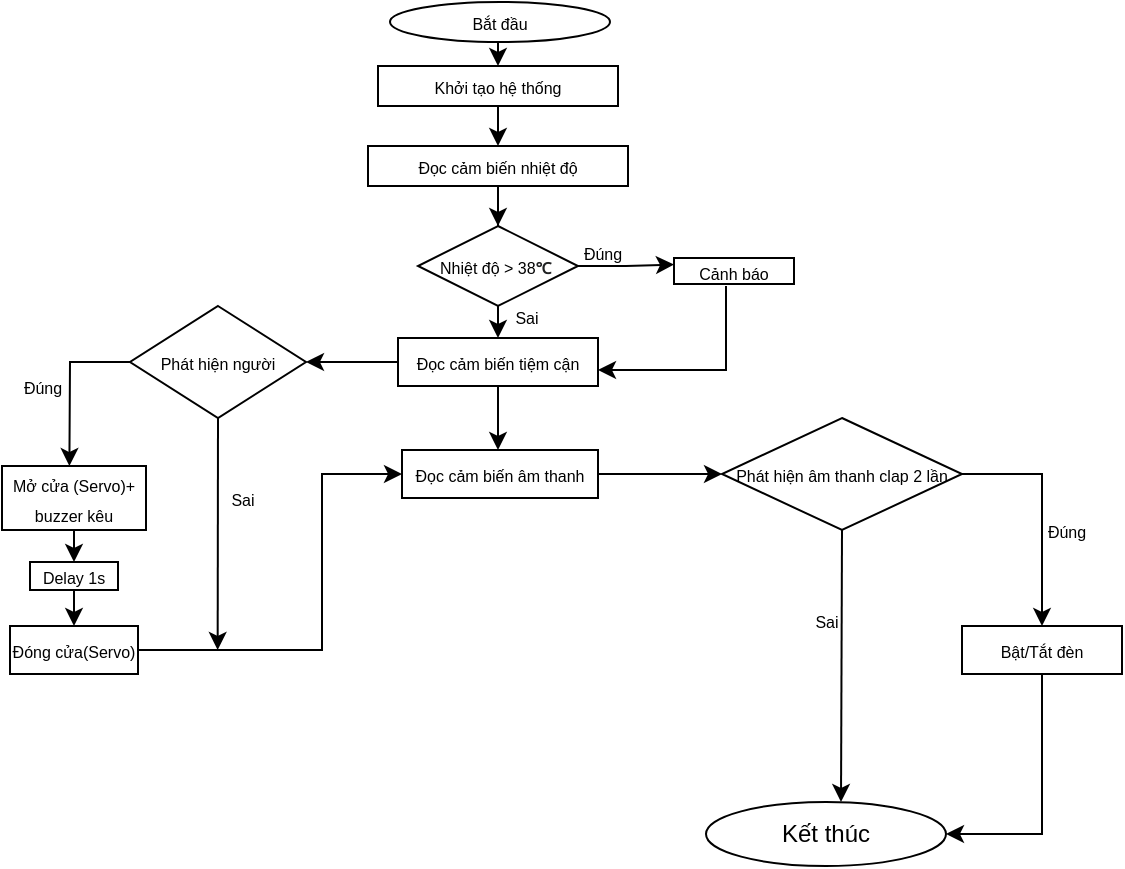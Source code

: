 <mxfile version="27.0.9">
  <diagram name="Trang-1" id="a22rnlXVo4SC4GZn4zmy">
    <mxGraphModel dx="1042" dy="527" grid="1" gridSize="8" guides="1" tooltips="1" connect="1" arrows="1" fold="1" page="1" pageScale="1" pageWidth="827" pageHeight="1169" math="0" shadow="0">
      <root>
        <mxCell id="0" />
        <mxCell id="1" parent="0" />
        <mxCell id="qfR7-FvbTWJzBFM0_YDi-8" style="edgeStyle=orthogonalEdgeStyle;rounded=0;orthogonalLoop=1;jettySize=auto;html=1;exitX=0.5;exitY=1;exitDx=0;exitDy=0;entryX=0.5;entryY=0;entryDx=0;entryDy=0;" parent="1" source="qfR7-FvbTWJzBFM0_YDi-1" target="qfR7-FvbTWJzBFM0_YDi-6" edge="1">
          <mxGeometry relative="1" as="geometry">
            <mxPoint x="400" y="80" as="targetPoint" />
            <Array as="points" />
          </mxGeometry>
        </mxCell>
        <mxCell id="qfR7-FvbTWJzBFM0_YDi-1" value="&lt;font style=&quot;font-size: 8px;&quot;&gt;Khởi tạo hệ thống&lt;/font&gt;" style="rounded=0;whiteSpace=wrap;html=1;" parent="1" vertex="1">
          <mxGeometry x="340" y="40" width="120" height="20" as="geometry" />
        </mxCell>
        <mxCell id="qfR7-FvbTWJzBFM0_YDi-4" style="edgeStyle=orthogonalEdgeStyle;rounded=0;orthogonalLoop=1;jettySize=auto;html=1;exitX=0.5;exitY=1;exitDx=0;exitDy=0;entryX=0.5;entryY=0;entryDx=0;entryDy=0;" parent="1" source="qfR7-FvbTWJzBFM0_YDi-2" target="qfR7-FvbTWJzBFM0_YDi-1" edge="1">
          <mxGeometry relative="1" as="geometry" />
        </mxCell>
        <mxCell id="qfR7-FvbTWJzBFM0_YDi-2" value="&lt;font style=&quot;font-size: 8px;&quot;&gt;Bắt đầu&lt;/font&gt;" style="ellipse;whiteSpace=wrap;html=1;" parent="1" vertex="1">
          <mxGeometry x="346" y="8" width="110" height="20" as="geometry" />
        </mxCell>
        <mxCell id="qfR7-FvbTWJzBFM0_YDi-11" value="" style="edgeStyle=orthogonalEdgeStyle;rounded=0;orthogonalLoop=1;jettySize=auto;html=1;" parent="1" source="qfR7-FvbTWJzBFM0_YDi-6" target="qfR7-FvbTWJzBFM0_YDi-10" edge="1">
          <mxGeometry relative="1" as="geometry" />
        </mxCell>
        <mxCell id="qfR7-FvbTWJzBFM0_YDi-6" value="&lt;font style=&quot;font-size: 8px;&quot;&gt;Đọc cảm biến nhiệt độ&lt;/font&gt;" style="rounded=0;whiteSpace=wrap;html=1;" parent="1" vertex="1">
          <mxGeometry x="335" y="80" width="130" height="20" as="geometry" />
        </mxCell>
        <mxCell id="qfR7-FvbTWJzBFM0_YDi-13" style="edgeStyle=orthogonalEdgeStyle;rounded=0;orthogonalLoop=1;jettySize=auto;html=1;entryX=0;entryY=0.25;entryDx=0;entryDy=0;" parent="1" source="qfR7-FvbTWJzBFM0_YDi-10" target="qfR7-FvbTWJzBFM0_YDi-12" edge="1">
          <mxGeometry relative="1" as="geometry" />
        </mxCell>
        <mxCell id="qfR7-FvbTWJzBFM0_YDi-10" value="&lt;font face=&quot;Helvetica&quot; style=&quot;font-size: 8px;&quot;&gt;Nhiệt độ &amp;gt; 38&lt;/font&gt;&lt;b style=&quot;color: rgb(32, 33, 34); font-family: sans-serif; text-align: start;&quot;&gt;&lt;font style=&quot;font-size: 8px;&quot;&gt;℃&lt;/font&gt;&lt;/b&gt;&lt;font face=&quot;Helvetica&quot; style=&quot;font-size: 8px;&quot;&gt;&amp;nbsp;&lt;/font&gt;" style="rhombus;whiteSpace=wrap;html=1;" parent="1" vertex="1">
          <mxGeometry x="360" y="120" width="80" height="40" as="geometry" />
        </mxCell>
        <mxCell id="qfR7-FvbTWJzBFM0_YDi-12" value="&lt;font style=&quot;font-size: 8px;&quot;&gt;Cảnh báo&lt;/font&gt;" style="rounded=0;whiteSpace=wrap;html=1;" parent="1" vertex="1">
          <mxGeometry x="488" y="136" width="60" height="13" as="geometry" />
        </mxCell>
        <mxCell id="qfR7-FvbTWJzBFM0_YDi-15" value="&lt;font style=&quot;font-size: 8px;&quot;&gt;Đúng&lt;/font&gt;" style="text;html=1;align=center;verticalAlign=middle;resizable=0;points=[];autosize=1;strokeColor=none;fillColor=none;" parent="1" vertex="1">
          <mxGeometry x="432" y="117" width="40" height="32" as="geometry" />
        </mxCell>
        <mxCell id="qfR7-FvbTWJzBFM0_YDi-25" value="" style="edgeStyle=orthogonalEdgeStyle;rounded=0;orthogonalLoop=1;jettySize=auto;html=1;" parent="1" source="qfR7-FvbTWJzBFM0_YDi-17" target="qfR7-FvbTWJzBFM0_YDi-24" edge="1">
          <mxGeometry relative="1" as="geometry" />
        </mxCell>
        <mxCell id="qfR7-FvbTWJzBFM0_YDi-67" value="" style="edgeStyle=orthogonalEdgeStyle;rounded=0;orthogonalLoop=1;jettySize=auto;html=1;" parent="1" source="qfR7-FvbTWJzBFM0_YDi-17" target="qfR7-FvbTWJzBFM0_YDi-28" edge="1">
          <mxGeometry relative="1" as="geometry">
            <Array as="points">
              <mxPoint x="400" y="232" />
              <mxPoint x="400" y="232" />
            </Array>
          </mxGeometry>
        </mxCell>
        <mxCell id="qfR7-FvbTWJzBFM0_YDi-17" value="&lt;font style=&quot;font-size: 8px;&quot;&gt;Đọc cảm biến tiệm cận&lt;/font&gt;" style="rounded=0;whiteSpace=wrap;html=1;" parent="1" vertex="1">
          <mxGeometry x="350" y="176" width="100" height="24" as="geometry" />
        </mxCell>
        <mxCell id="qfR7-FvbTWJzBFM0_YDi-21" value="" style="endArrow=classic;html=1;rounded=0;exitX=0.5;exitY=1;exitDx=0;exitDy=0;" parent="1" edge="1">
          <mxGeometry width="50" height="50" relative="1" as="geometry">
            <mxPoint x="514.0" y="150" as="sourcePoint" />
            <mxPoint x="450" y="192" as="targetPoint" />
            <Array as="points">
              <mxPoint x="514" y="192" />
            </Array>
          </mxGeometry>
        </mxCell>
        <mxCell id="qfR7-FvbTWJzBFM0_YDi-24" value="&lt;font style=&quot;font-size: 8px;&quot;&gt;Phát hiện người&lt;/font&gt;" style="rhombus;whiteSpace=wrap;html=1;" parent="1" vertex="1">
          <mxGeometry x="216" y="160" width="88" height="56" as="geometry" />
        </mxCell>
        <mxCell id="qfR7-FvbTWJzBFM0_YDi-27" value="&lt;font style=&quot;font-size: 8px;&quot;&gt;Sai&lt;/font&gt;" style="text;html=1;align=center;verticalAlign=middle;resizable=0;points=[];autosize=1;strokeColor=none;fillColor=none;" parent="1" vertex="1">
          <mxGeometry x="398" y="149" width="32" height="32" as="geometry" />
        </mxCell>
        <mxCell id="qfR7-FvbTWJzBFM0_YDi-42" value="" style="edgeStyle=orthogonalEdgeStyle;rounded=0;orthogonalLoop=1;jettySize=auto;html=1;" parent="1" source="qfR7-FvbTWJzBFM0_YDi-28" target="qfR7-FvbTWJzBFM0_YDi-41" edge="1">
          <mxGeometry relative="1" as="geometry" />
        </mxCell>
        <mxCell id="qfR7-FvbTWJzBFM0_YDi-28" value="&lt;font style=&quot;font-size: 8px;&quot;&gt;Đọc cảm biến âm thanh&lt;/font&gt;" style="rounded=0;whiteSpace=wrap;html=1;" parent="1" vertex="1">
          <mxGeometry x="352" y="232" width="98" height="24" as="geometry" />
        </mxCell>
        <mxCell id="qfR7-FvbTWJzBFM0_YDi-30" value="&lt;font style=&quot;font-size: 8px;&quot;&gt;Đúng&lt;/font&gt;" style="text;html=1;align=center;verticalAlign=middle;resizable=0;points=[];autosize=1;strokeColor=none;fillColor=none;" parent="1" vertex="1">
          <mxGeometry x="152" y="184" width="40" height="32" as="geometry" />
        </mxCell>
        <mxCell id="qfR7-FvbTWJzBFM0_YDi-32" value="&lt;font style=&quot;font-size: 8px;&quot;&gt;Sai&lt;/font&gt;" style="text;html=1;align=center;verticalAlign=middle;resizable=0;points=[];autosize=1;strokeColor=none;fillColor=none;" parent="1" vertex="1">
          <mxGeometry x="256" y="240" width="32" height="32" as="geometry" />
        </mxCell>
        <mxCell id="qfR7-FvbTWJzBFM0_YDi-38" value="&lt;span style=&quot;font-size: 8px;&quot;&gt;Mở cửa (Servo)+ buzzer kêu&lt;/span&gt;" style="rounded=0;whiteSpace=wrap;html=1;" parent="1" vertex="1">
          <mxGeometry x="152" y="240" width="72" height="32" as="geometry" />
        </mxCell>
        <mxCell id="qfR7-FvbTWJzBFM0_YDi-41" value="&lt;font style=&quot;font-size: 8px;&quot;&gt;Phát hiện âm thanh clap 2 lần&lt;/font&gt;" style="rhombus;whiteSpace=wrap;html=1;" parent="1" vertex="1">
          <mxGeometry x="512" y="216" width="120" height="56" as="geometry" />
        </mxCell>
        <mxCell id="qfR7-FvbTWJzBFM0_YDi-43" value="&lt;font style=&quot;font-size: 8px;&quot;&gt;Bật/Tắt đèn&lt;/font&gt;" style="rounded=0;whiteSpace=wrap;html=1;" parent="1" vertex="1">
          <mxGeometry x="632" y="320" width="80" height="24" as="geometry" />
        </mxCell>
        <mxCell id="qfR7-FvbTWJzBFM0_YDi-44" value="&lt;font style=&quot;font-size: 8px;&quot;&gt;Delay 1s&lt;/font&gt;" style="rounded=0;whiteSpace=wrap;html=1;" parent="1" vertex="1">
          <mxGeometry x="166" y="288" width="44" height="14" as="geometry" />
        </mxCell>
        <mxCell id="qfR7-FvbTWJzBFM0_YDi-45" value="&lt;font style=&quot;font-size: 8px;&quot;&gt;Đóng cửa(Servo)&lt;/font&gt;" style="rounded=0;whiteSpace=wrap;html=1;" parent="1" vertex="1">
          <mxGeometry x="156" y="320" width="64" height="24" as="geometry" />
        </mxCell>
        <mxCell id="qfR7-FvbTWJzBFM0_YDi-50" value="" style="endArrow=classic;html=1;rounded=0;entryX=0.468;entryY=-0.054;entryDx=0;entryDy=0;entryPerimeter=0;exitX=0;exitY=0.5;exitDx=0;exitDy=0;" parent="1" source="qfR7-FvbTWJzBFM0_YDi-24" edge="1">
          <mxGeometry width="50" height="50" relative="1" as="geometry">
            <mxPoint x="216" y="189.73" as="sourcePoint" />
            <mxPoint x="185.696" y="240.002" as="targetPoint" />
            <Array as="points">
              <mxPoint x="186" y="188" />
            </Array>
          </mxGeometry>
        </mxCell>
        <mxCell id="qfR7-FvbTWJzBFM0_YDi-52" value="" style="endArrow=classic;html=1;rounded=0;exitX=1;exitY=0.5;exitDx=0;exitDy=0;entryX=0;entryY=0.5;entryDx=0;entryDy=0;" parent="1" source="qfR7-FvbTWJzBFM0_YDi-45" target="qfR7-FvbTWJzBFM0_YDi-28" edge="1">
          <mxGeometry width="50" height="50" relative="1" as="geometry">
            <mxPoint x="280" y="298" as="sourcePoint" />
            <mxPoint x="330" y="248" as="targetPoint" />
            <Array as="points">
              <mxPoint x="312" y="332" />
              <mxPoint x="312" y="244" />
            </Array>
          </mxGeometry>
        </mxCell>
        <mxCell id="qfR7-FvbTWJzBFM0_YDi-54" value="" style="endArrow=classic;html=1;rounded=0;exitX=0.5;exitY=1;exitDx=0;exitDy=0;" parent="1" source="qfR7-FvbTWJzBFM0_YDi-24" edge="1">
          <mxGeometry width="50" height="50" relative="1" as="geometry">
            <mxPoint x="259.83" y="220" as="sourcePoint" />
            <mxPoint x="259.83" y="332" as="targetPoint" />
          </mxGeometry>
        </mxCell>
        <mxCell id="qfR7-FvbTWJzBFM0_YDi-57" value="" style="endArrow=classic;html=1;rounded=0;entryX=0.5;entryY=0;entryDx=0;entryDy=0;exitX=1;exitY=0.5;exitDx=0;exitDy=0;" parent="1" source="qfR7-FvbTWJzBFM0_YDi-41" target="qfR7-FvbTWJzBFM0_YDi-43" edge="1">
          <mxGeometry width="50" height="50" relative="1" as="geometry">
            <mxPoint x="656" y="272" as="sourcePoint" />
            <mxPoint x="330" y="280" as="targetPoint" />
            <Array as="points">
              <mxPoint x="672" y="244" />
            </Array>
          </mxGeometry>
        </mxCell>
        <mxCell id="qfR7-FvbTWJzBFM0_YDi-58" value="&lt;font style=&quot;font-size: 8px;&quot;&gt;Đúng&lt;/font&gt;" style="text;html=1;align=center;verticalAlign=middle;resizable=0;points=[];autosize=1;strokeColor=none;fillColor=none;" parent="1" vertex="1">
          <mxGeometry x="664" y="256" width="40" height="32" as="geometry" />
        </mxCell>
        <mxCell id="qfR7-FvbTWJzBFM0_YDi-59" value="Kết thúc" style="ellipse;whiteSpace=wrap;html=1;" parent="1" vertex="1">
          <mxGeometry x="504" y="408" width="120" height="32" as="geometry" />
        </mxCell>
        <mxCell id="qfR7-FvbTWJzBFM0_YDi-60" value="" style="endArrow=classic;html=1;rounded=0;exitX=0.5;exitY=1;exitDx=0;exitDy=0;" parent="1" source="qfR7-FvbTWJzBFM0_YDi-41" edge="1">
          <mxGeometry width="50" height="50" relative="1" as="geometry">
            <mxPoint x="572.5" y="275" as="sourcePoint" />
            <mxPoint x="571.5" y="408" as="targetPoint" />
          </mxGeometry>
        </mxCell>
        <mxCell id="qfR7-FvbTWJzBFM0_YDi-61" value="" style="endArrow=classic;html=1;rounded=0;exitX=0.5;exitY=1;exitDx=0;exitDy=0;entryX=1;entryY=0.5;entryDx=0;entryDy=0;" parent="1" source="qfR7-FvbTWJzBFM0_YDi-43" target="qfR7-FvbTWJzBFM0_YDi-59" edge="1">
          <mxGeometry width="50" height="50" relative="1" as="geometry">
            <mxPoint x="680" y="434" as="sourcePoint" />
            <mxPoint x="730" y="384" as="targetPoint" />
            <Array as="points">
              <mxPoint x="672" y="424" />
            </Array>
          </mxGeometry>
        </mxCell>
        <mxCell id="qfR7-FvbTWJzBFM0_YDi-62" value="&lt;font style=&quot;font-size: 8px;&quot;&gt;Sai&lt;/font&gt;" style="text;html=1;align=center;verticalAlign=middle;resizable=0;points=[];autosize=1;strokeColor=none;fillColor=none;" parent="1" vertex="1">
          <mxGeometry x="548" y="301" width="32" height="32" as="geometry" />
        </mxCell>
        <mxCell id="qfR7-FvbTWJzBFM0_YDi-65" value="" style="endArrow=classic;html=1;rounded=0;exitX=0.5;exitY=1;exitDx=0;exitDy=0;entryX=0.5;entryY=0;entryDx=0;entryDy=0;" parent="1" source="qfR7-FvbTWJzBFM0_YDi-10" target="qfR7-FvbTWJzBFM0_YDi-17" edge="1">
          <mxGeometry width="50" height="50" relative="1" as="geometry">
            <mxPoint x="404" y="136" as="sourcePoint" />
            <mxPoint x="398" y="176" as="targetPoint" />
            <Array as="points">
              <mxPoint x="400" y="168" />
            </Array>
          </mxGeometry>
        </mxCell>
        <mxCell id="qfR7-FvbTWJzBFM0_YDi-69" value="" style="endArrow=classic;html=1;rounded=0;exitX=0.5;exitY=1;exitDx=0;exitDy=0;entryX=0.5;entryY=0;entryDx=0;entryDy=0;" parent="1" source="qfR7-FvbTWJzBFM0_YDi-38" target="qfR7-FvbTWJzBFM0_YDi-44" edge="1">
          <mxGeometry width="50" height="50" relative="1" as="geometry">
            <mxPoint x="320" y="282" as="sourcePoint" />
            <mxPoint x="370" y="232" as="targetPoint" />
          </mxGeometry>
        </mxCell>
        <mxCell id="qfR7-FvbTWJzBFM0_YDi-70" value="" style="endArrow=classic;html=1;rounded=0;exitX=0.5;exitY=1;exitDx=0;exitDy=0;entryX=0.5;entryY=0;entryDx=0;entryDy=0;" parent="1" source="qfR7-FvbTWJzBFM0_YDi-44" target="qfR7-FvbTWJzBFM0_YDi-45" edge="1">
          <mxGeometry width="50" height="50" relative="1" as="geometry">
            <mxPoint x="320" y="282" as="sourcePoint" />
            <mxPoint x="370" y="232" as="targetPoint" />
          </mxGeometry>
        </mxCell>
      </root>
    </mxGraphModel>
  </diagram>
</mxfile>
